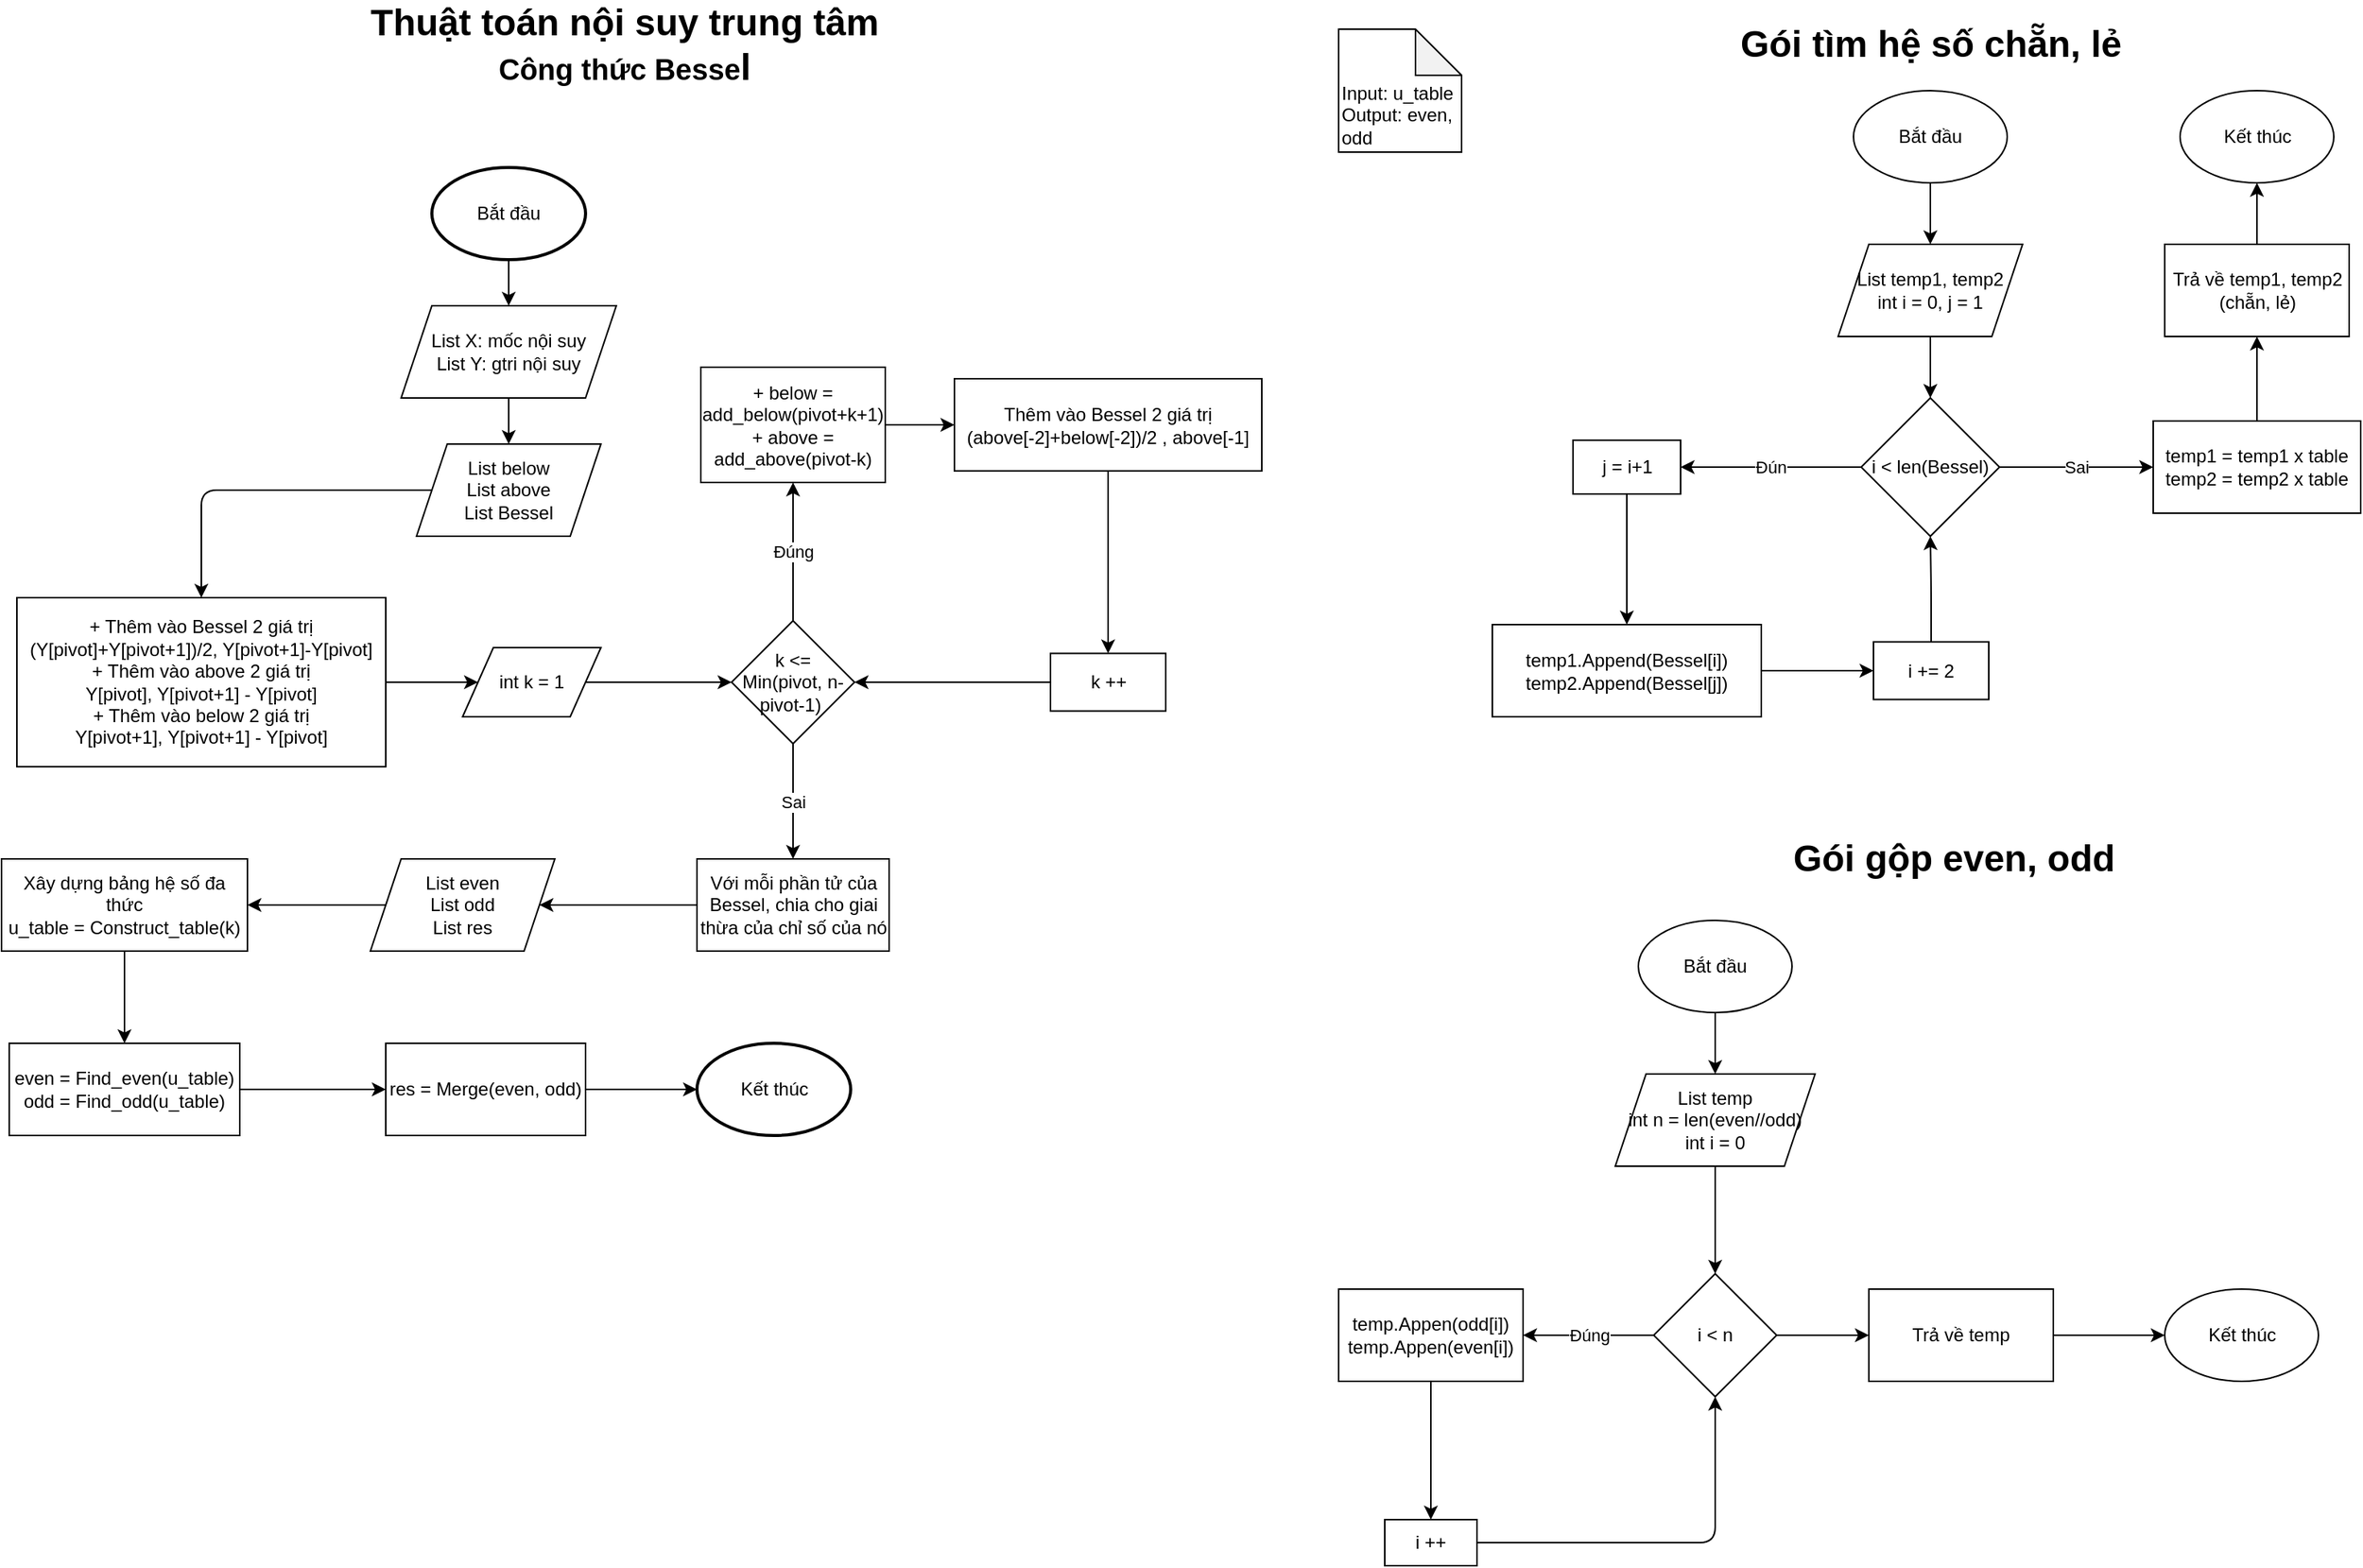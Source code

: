 <mxfile>
    <diagram id="S_ckAL101M0e-dxrTt6k" name="Page-1">
        <mxGraphModel dx="825" dy="479" grid="1" gridSize="10" guides="1" tooltips="1" connect="1" arrows="1" fold="1" page="1" pageScale="1" pageWidth="850" pageHeight="1100" math="0" shadow="0">
            <root>
                <mxCell id="0"/>
                <mxCell id="1" parent="0"/>
                <mxCell id="7" style="edgeStyle=orthogonalEdgeStyle;rounded=0;orthogonalLoop=1;jettySize=auto;html=1;entryX=0.5;entryY=0;entryDx=0;entryDy=0;" parent="1" source="2" target="5" edge="1">
                    <mxGeometry relative="1" as="geometry"/>
                </mxCell>
                <mxCell id="2" value="Bắt đầu" style="strokeWidth=2;html=1;shape=mxgraph.flowchart.start_1;whiteSpace=wrap;" parent="1" vertex="1">
                    <mxGeometry x="300" y="120" width="100" height="60" as="geometry"/>
                </mxCell>
                <mxCell id="3" value="Thuật toán nội suy trung tâm&lt;br&gt;&lt;font style=&quot;font-size: 19px&quot;&gt;Công thức Besse&lt;/font&gt;l" style="text;strokeColor=none;fillColor=none;html=1;fontSize=24;fontStyle=1;verticalAlign=middle;align=center;" parent="1" vertex="1">
                    <mxGeometry x="250" y="20" width="350" height="40" as="geometry"/>
                </mxCell>
                <mxCell id="4" style="edgeStyle=orthogonalEdgeStyle;rounded=0;orthogonalLoop=1;jettySize=auto;html=1;entryX=0.5;entryY=0;entryDx=0;entryDy=0;" parent="1" source="5" target="6" edge="1">
                    <mxGeometry relative="1" as="geometry"/>
                </mxCell>
                <mxCell id="5" value="List X: mốc nội suy&lt;br&gt;List Y: gtri nội suy" style="shape=parallelogram;perimeter=parallelogramPerimeter;whiteSpace=wrap;html=1;fixedSize=1;verticalAlign=middle;" parent="1" vertex="1">
                    <mxGeometry x="280" y="210" width="140" height="60" as="geometry"/>
                </mxCell>
                <mxCell id="13" style="edgeStyle=orthogonalEdgeStyle;html=1;entryX=0.5;entryY=0;entryDx=0;entryDy=0;exitX=0;exitY=0.5;exitDx=0;exitDy=0;" parent="1" source="6" target="11" edge="1">
                    <mxGeometry relative="1" as="geometry">
                        <Array as="points">
                            <mxPoint x="150" y="330"/>
                        </Array>
                    </mxGeometry>
                </mxCell>
                <mxCell id="6" value="List below&lt;br&gt;List above&lt;br&gt;List Bessel" style="shape=parallelogram;perimeter=parallelogramPerimeter;whiteSpace=wrap;html=1;fixedSize=1;" parent="1" vertex="1">
                    <mxGeometry x="290" y="300" width="120" height="60" as="geometry"/>
                </mxCell>
                <mxCell id="15" value="" style="edgeStyle=orthogonalEdgeStyle;html=1;" parent="1" source="11" target="14" edge="1">
                    <mxGeometry relative="1" as="geometry"/>
                </mxCell>
                <mxCell id="11" value="+ Thêm vào Bessel 2 giá trị (Y[pivot]+Y[pivot+1])/2, Y[pivot+1]-Y[pivot]&lt;br&gt;+ Thêm vào above 2 giá trị&lt;br&gt;Y[pivot], Y[pivot+1] - Y[pivot]&lt;br&gt;+ Thêm vào below 2 giá trị&lt;br&gt;Y[pivot+1], Y[pivot+1] - Y[pivot]" style="whiteSpace=wrap;html=1;" parent="1" vertex="1">
                    <mxGeometry x="30" y="400" width="240" height="110" as="geometry"/>
                </mxCell>
                <mxCell id="17" value="" style="edgeStyle=orthogonalEdgeStyle;html=1;" parent="1" source="14" target="16" edge="1">
                    <mxGeometry relative="1" as="geometry"/>
                </mxCell>
                <mxCell id="14" value="int k = 1" style="shape=parallelogram;perimeter=parallelogramPerimeter;whiteSpace=wrap;html=1;fixedSize=1;" parent="1" vertex="1">
                    <mxGeometry x="320" y="432.5" width="90" height="45" as="geometry"/>
                </mxCell>
                <mxCell id="19" value="Đúng" style="edgeStyle=orthogonalEdgeStyle;html=1;" parent="1" source="16" target="18" edge="1">
                    <mxGeometry relative="1" as="geometry"/>
                </mxCell>
                <mxCell id="26" value="Sai" style="edgeStyle=orthogonalEdgeStyle;html=1;" parent="1" source="16" target="25" edge="1">
                    <mxGeometry relative="1" as="geometry"/>
                </mxCell>
                <mxCell id="16" value="k &amp;lt;= Min(pivot, n-pivot-1)&amp;nbsp;" style="rhombus;whiteSpace=wrap;html=1;" parent="1" vertex="1">
                    <mxGeometry x="495" y="415" width="80" height="80" as="geometry"/>
                </mxCell>
                <mxCell id="21" value="" style="edgeStyle=orthogonalEdgeStyle;html=1;" parent="1" source="18" target="20" edge="1">
                    <mxGeometry relative="1" as="geometry"/>
                </mxCell>
                <mxCell id="18" value="+ below = add_below(pivot+k+1)&lt;br&gt;+ above = add_above(pivot-k)" style="whiteSpace=wrap;html=1;" parent="1" vertex="1">
                    <mxGeometry x="475" y="250" width="120" height="75" as="geometry"/>
                </mxCell>
                <mxCell id="23" value="" style="edgeStyle=orthogonalEdgeStyle;html=1;" parent="1" source="20" target="22" edge="1">
                    <mxGeometry relative="1" as="geometry"/>
                </mxCell>
                <mxCell id="20" value="Thêm vào Bessel 2 giá trị&lt;br&gt;(above[-2]+below[-2])/2 , above[-1]" style="whiteSpace=wrap;html=1;" parent="1" vertex="1">
                    <mxGeometry x="640" y="257.5" width="200" height="60" as="geometry"/>
                </mxCell>
                <mxCell id="24" style="edgeStyle=orthogonalEdgeStyle;html=1;entryX=1;entryY=0.5;entryDx=0;entryDy=0;" parent="1" source="22" target="16" edge="1">
                    <mxGeometry relative="1" as="geometry"/>
                </mxCell>
                <mxCell id="22" value="k ++" style="whiteSpace=wrap;html=1;" parent="1" vertex="1">
                    <mxGeometry x="702.5" y="436.25" width="75" height="37.5" as="geometry"/>
                </mxCell>
                <mxCell id="31" value="" style="edgeStyle=orthogonalEdgeStyle;html=1;" edge="1" parent="1" source="25" target="30">
                    <mxGeometry relative="1" as="geometry"/>
                </mxCell>
                <mxCell id="25" value="Với mỗi phần tử của Bessel, chia cho giai thừa của chỉ số của nó" style="whiteSpace=wrap;html=1;" parent="1" vertex="1">
                    <mxGeometry x="472.5" y="570" width="125" height="60" as="geometry"/>
                </mxCell>
                <mxCell id="34" style="edgeStyle=orthogonalEdgeStyle;html=1;entryX=0.5;entryY=0;entryDx=0;entryDy=0;" edge="1" parent="1" source="27" target="32">
                    <mxGeometry relative="1" as="geometry"/>
                </mxCell>
                <mxCell id="27" value="Xây dựng bảng hệ số đa thức&lt;br&gt;u_table = Construct_table(k)" style="whiteSpace=wrap;html=1;" parent="1" vertex="1">
                    <mxGeometry x="20" y="570" width="160" height="60" as="geometry"/>
                </mxCell>
                <mxCell id="33" value="" style="edgeStyle=orthogonalEdgeStyle;html=1;entryX=1;entryY=0.5;entryDx=0;entryDy=0;" edge="1" parent="1" source="30" target="27">
                    <mxGeometry relative="1" as="geometry">
                        <mxPoint x="170" y="600" as="targetPoint"/>
                    </mxGeometry>
                </mxCell>
                <mxCell id="30" value="List even&lt;br&gt;List odd&lt;br&gt;List res" style="shape=parallelogram;perimeter=parallelogramPerimeter;whiteSpace=wrap;html=1;fixedSize=1;" vertex="1" parent="1">
                    <mxGeometry x="260" y="570" width="120" height="60" as="geometry"/>
                </mxCell>
                <mxCell id="36" value="" style="edgeStyle=orthogonalEdgeStyle;html=1;" edge="1" parent="1" source="32" target="35">
                    <mxGeometry relative="1" as="geometry"/>
                </mxCell>
                <mxCell id="32" value="even = Find_even(u_table)&lt;br&gt;odd = Find_odd(u_table)" style="whiteSpace=wrap;html=1;" vertex="1" parent="1">
                    <mxGeometry x="25" y="690" width="150" height="60" as="geometry"/>
                </mxCell>
                <mxCell id="38" style="edgeStyle=orthogonalEdgeStyle;html=1;entryX=0;entryY=0.5;entryDx=0;entryDy=0;entryPerimeter=0;" edge="1" parent="1" source="35" target="37">
                    <mxGeometry relative="1" as="geometry"/>
                </mxCell>
                <mxCell id="35" value="res = Merge(even, odd)" style="whiteSpace=wrap;html=1;" vertex="1" parent="1">
                    <mxGeometry x="270" y="690" width="130" height="60" as="geometry"/>
                </mxCell>
                <mxCell id="37" value="Kết thúc" style="strokeWidth=2;html=1;shape=mxgraph.flowchart.start_1;whiteSpace=wrap;" vertex="1" parent="1">
                    <mxGeometry x="472.5" y="690" width="100" height="60" as="geometry"/>
                </mxCell>
                <mxCell id="39" value="Gói tìm hệ số chẵn, lẻ" style="text;strokeColor=none;fillColor=none;html=1;fontSize=24;fontStyle=1;verticalAlign=middle;align=center;" vertex="1" parent="1">
                    <mxGeometry x="1100" y="20" width="350" height="40" as="geometry"/>
                </mxCell>
                <mxCell id="42" value="" style="edgeStyle=orthogonalEdgeStyle;html=1;" edge="1" parent="1" source="40" target="41">
                    <mxGeometry relative="1" as="geometry"/>
                </mxCell>
                <mxCell id="40" value="Bắt đầu" style="strokeWidth=1;html=1;shape=mxgraph.flowchart.start_1;whiteSpace=wrap;" vertex="1" parent="1">
                    <mxGeometry x="1225" y="70" width="100" height="60" as="geometry"/>
                </mxCell>
                <mxCell id="44" value="" style="edgeStyle=orthogonalEdgeStyle;html=1;" edge="1" parent="1" source="41" target="43">
                    <mxGeometry relative="1" as="geometry"/>
                </mxCell>
                <mxCell id="41" value="List temp1, temp2&lt;br&gt;int i = 0, j = 1" style="shape=parallelogram;perimeter=parallelogramPerimeter;whiteSpace=wrap;html=1;fixedSize=1;strokeWidth=1;" vertex="1" parent="1">
                    <mxGeometry x="1215" y="170" width="120" height="60" as="geometry"/>
                </mxCell>
                <mxCell id="48" value="Đún" style="edgeStyle=orthogonalEdgeStyle;html=1;" edge="1" parent="1" source="43" target="47">
                    <mxGeometry relative="1" as="geometry"/>
                </mxCell>
                <mxCell id="54" value="Sai" style="edgeStyle=orthogonalEdgeStyle;html=1;" edge="1" parent="1" source="43" target="53">
                    <mxGeometry relative="1" as="geometry"/>
                </mxCell>
                <mxCell id="43" value="i &amp;lt; len(Bessel)" style="rhombus;whiteSpace=wrap;html=1;strokeWidth=1;" vertex="1" parent="1">
                    <mxGeometry x="1230" y="270" width="90" height="90" as="geometry"/>
                </mxCell>
                <mxCell id="51" value="" style="edgeStyle=orthogonalEdgeStyle;html=1;" edge="1" parent="1" source="45" target="50">
                    <mxGeometry relative="1" as="geometry"/>
                </mxCell>
                <mxCell id="45" value="temp1.Append(Bessel[i])&lt;br&gt;temp2.Append(Bessel[j])" style="whiteSpace=wrap;html=1;strokeWidth=1;" vertex="1" parent="1">
                    <mxGeometry x="990" y="417.5" width="175" height="60" as="geometry"/>
                </mxCell>
                <mxCell id="49" style="edgeStyle=orthogonalEdgeStyle;html=1;entryX=0.5;entryY=0;entryDx=0;entryDy=0;" edge="1" parent="1" source="47" target="45">
                    <mxGeometry relative="1" as="geometry"/>
                </mxCell>
                <mxCell id="47" value="j = i+1" style="whiteSpace=wrap;html=1;strokeWidth=1;" vertex="1" parent="1">
                    <mxGeometry x="1042.5" y="297.5" width="70" height="35" as="geometry"/>
                </mxCell>
                <mxCell id="52" style="edgeStyle=orthogonalEdgeStyle;html=1;entryX=0.5;entryY=1;entryDx=0;entryDy=0;" edge="1" parent="1" source="50" target="43">
                    <mxGeometry relative="1" as="geometry"/>
                </mxCell>
                <mxCell id="50" value="i += 2" style="whiteSpace=wrap;html=1;strokeWidth=1;" vertex="1" parent="1">
                    <mxGeometry x="1238" y="428.75" width="75" height="37.5" as="geometry"/>
                </mxCell>
                <mxCell id="60" value="" style="edgeStyle=orthogonalEdgeStyle;html=1;" edge="1" parent="1" source="53" target="59">
                    <mxGeometry relative="1" as="geometry"/>
                </mxCell>
                <mxCell id="53" value="temp1 = temp1 x table&lt;br&gt;temp2 = temp2 x table" style="whiteSpace=wrap;html=1;strokeWidth=1;" vertex="1" parent="1">
                    <mxGeometry x="1420" y="285" width="135" height="60" as="geometry"/>
                </mxCell>
                <mxCell id="55" value="Kết thúc" style="strokeWidth=1;html=1;shape=mxgraph.flowchart.start_1;whiteSpace=wrap;" vertex="1" parent="1">
                    <mxGeometry x="1437.5" y="70" width="100" height="60" as="geometry"/>
                </mxCell>
                <mxCell id="61" style="edgeStyle=orthogonalEdgeStyle;html=1;entryX=0.5;entryY=1;entryDx=0;entryDy=0;entryPerimeter=0;" edge="1" parent="1" source="59" target="55">
                    <mxGeometry relative="1" as="geometry"/>
                </mxCell>
                <mxCell id="59" value="Trả về temp1, temp2&lt;br&gt;(chẵn, lẻ)" style="whiteSpace=wrap;html=1;strokeWidth=1;" vertex="1" parent="1">
                    <mxGeometry x="1427.5" y="170" width="120" height="60" as="geometry"/>
                </mxCell>
                <mxCell id="62" value="Input: u_table&lt;br&gt;Output: even, odd" style="shape=note;whiteSpace=wrap;html=1;backgroundOutline=1;darkOpacity=0.05;strokeWidth=1;verticalAlign=bottom;align=left;" vertex="1" parent="1">
                    <mxGeometry x="890" y="30" width="80" height="80" as="geometry"/>
                </mxCell>
                <mxCell id="63" value="Gói gộp even, odd" style="text;strokeColor=none;fillColor=none;html=1;fontSize=24;fontStyle=1;verticalAlign=middle;align=center;" vertex="1" parent="1">
                    <mxGeometry x="1240" y="550" width="100" height="40" as="geometry"/>
                </mxCell>
                <mxCell id="66" value="" style="edgeStyle=orthogonalEdgeStyle;html=1;" edge="1" parent="1" source="64" target="65">
                    <mxGeometry relative="1" as="geometry"/>
                </mxCell>
                <mxCell id="64" value="Bắt đầu" style="strokeWidth=1;html=1;shape=mxgraph.flowchart.start_1;whiteSpace=wrap;" vertex="1" parent="1">
                    <mxGeometry x="1085" y="610" width="100" height="60" as="geometry"/>
                </mxCell>
                <mxCell id="68" value="" style="edgeStyle=orthogonalEdgeStyle;html=1;" edge="1" parent="1" source="65" target="67">
                    <mxGeometry relative="1" as="geometry"/>
                </mxCell>
                <mxCell id="65" value="List temp&lt;br&gt;int n = len(even//odd)&lt;br&gt;int i = 0" style="shape=parallelogram;perimeter=parallelogramPerimeter;whiteSpace=wrap;html=1;fixedSize=1;strokeWidth=1;" vertex="1" parent="1">
                    <mxGeometry x="1070" y="710" width="130" height="60" as="geometry"/>
                </mxCell>
                <mxCell id="71" value="Đúng" style="edgeStyle=orthogonalEdgeStyle;html=1;" edge="1" parent="1" source="67" target="70">
                    <mxGeometry relative="1" as="geometry"/>
                </mxCell>
                <mxCell id="76" value="" style="edgeStyle=orthogonalEdgeStyle;html=1;" edge="1" parent="1" source="67" target="75">
                    <mxGeometry relative="1" as="geometry"/>
                </mxCell>
                <mxCell id="67" value="i &amp;lt; n" style="rhombus;whiteSpace=wrap;html=1;strokeWidth=1;" vertex="1" parent="1">
                    <mxGeometry x="1095" y="840" width="80" height="80" as="geometry"/>
                </mxCell>
                <mxCell id="73" value="" style="edgeStyle=orthogonalEdgeStyle;html=1;" edge="1" parent="1" source="70" target="72">
                    <mxGeometry relative="1" as="geometry"/>
                </mxCell>
                <mxCell id="70" value="temp.Appen(odd[i])&lt;br&gt;temp.Appen(even[i])" style="whiteSpace=wrap;html=1;strokeWidth=1;" vertex="1" parent="1">
                    <mxGeometry x="890" y="850" width="120" height="60" as="geometry"/>
                </mxCell>
                <mxCell id="74" style="edgeStyle=orthogonalEdgeStyle;html=1;entryX=0.5;entryY=1;entryDx=0;entryDy=0;" edge="1" parent="1" source="72" target="67">
                    <mxGeometry relative="1" as="geometry"/>
                </mxCell>
                <mxCell id="72" value="i ++" style="whiteSpace=wrap;html=1;strokeWidth=1;" vertex="1" parent="1">
                    <mxGeometry x="920" y="1000" width="60" height="30" as="geometry"/>
                </mxCell>
                <mxCell id="78" style="edgeStyle=orthogonalEdgeStyle;html=1;entryX=0;entryY=0.5;entryDx=0;entryDy=0;entryPerimeter=0;" edge="1" parent="1" source="75" target="77">
                    <mxGeometry relative="1" as="geometry"/>
                </mxCell>
                <mxCell id="75" value="Trả về temp" style="whiteSpace=wrap;html=1;strokeWidth=1;" vertex="1" parent="1">
                    <mxGeometry x="1235" y="850" width="120" height="60" as="geometry"/>
                </mxCell>
                <mxCell id="77" value="Kết thúc" style="strokeWidth=1;html=1;shape=mxgraph.flowchart.start_1;whiteSpace=wrap;" vertex="1" parent="1">
                    <mxGeometry x="1427.5" y="850" width="100" height="60" as="geometry"/>
                </mxCell>
            </root>
        </mxGraphModel>
    </diagram>
</mxfile>